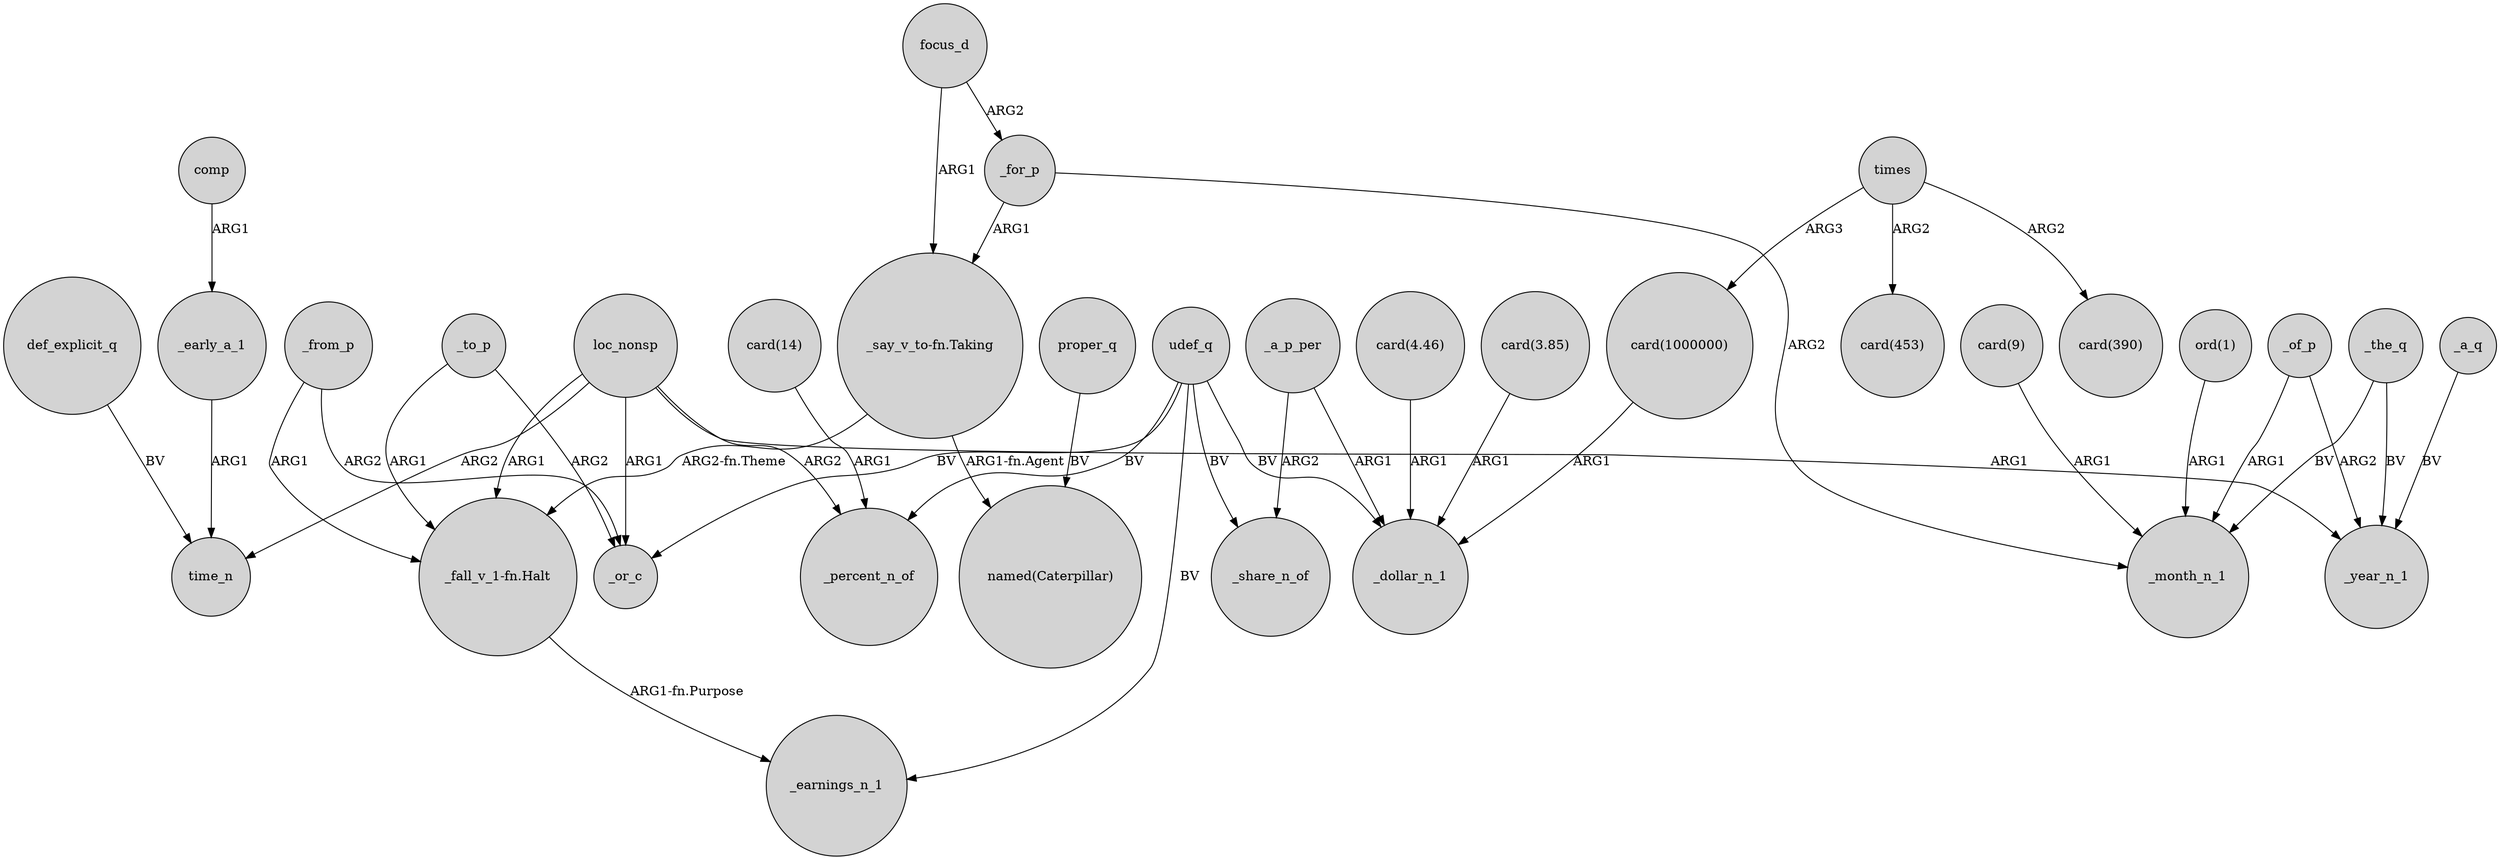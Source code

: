 digraph {
	node [shape=circle style=filled]
	_early_a_1 -> time_n [label=ARG1]
	_to_p -> _or_c [label=ARG2]
	"_fall_v_1-fn.Halt" -> _earnings_n_1 [label="ARG1-fn.Purpose"]
	"_say_v_to-fn.Taking" -> "_fall_v_1-fn.Halt" [label="ARG2-fn.Theme"]
	focus_d -> "_say_v_to-fn.Taking" [label=ARG1]
	"ord(1)" -> _month_n_1 [label=ARG1]
	_of_p -> _year_n_1 [label=ARG2]
	_the_q -> _month_n_1 [label=BV]
	loc_nonsp -> _year_n_1 [label=ARG1]
	times -> "card(453)" [label=ARG2]
	times -> "card(1000000)" [label=ARG3]
	"card(3.85)" -> _dollar_n_1 [label=ARG1]
	comp -> _early_a_1 [label=ARG1]
	"card(4.46)" -> _dollar_n_1 [label=ARG1]
	_a_q -> _year_n_1 [label=BV]
	udef_q -> _or_c [label=BV]
	_for_p -> "_say_v_to-fn.Taking" [label=ARG1]
	loc_nonsp -> "_fall_v_1-fn.Halt" [label=ARG1]
	_a_p_per -> _share_n_of [label=ARG2]
	udef_q -> _earnings_n_1 [label=BV]
	"card(14)" -> _percent_n_of [label=ARG1]
	_the_q -> _year_n_1 [label=BV]
	udef_q -> _percent_n_of [label=BV]
	times -> "card(390)" [label=ARG2]
	udef_q -> _share_n_of [label=BV]
	_of_p -> _month_n_1 [label=ARG1]
	udef_q -> _dollar_n_1 [label=BV]
	proper_q -> "named(Caterpillar)" [label=BV]
	_from_p -> "_fall_v_1-fn.Halt" [label=ARG1]
	"card(1000000)" -> _dollar_n_1 [label=ARG1]
	_from_p -> _or_c [label=ARG2]
	loc_nonsp -> _or_c [label=ARG1]
	_a_p_per -> _dollar_n_1 [label=ARG1]
	"_say_v_to-fn.Taking" -> "named(Caterpillar)" [label="ARG1-fn.Agent"]
	def_explicit_q -> time_n [label=BV]
	loc_nonsp -> time_n [label=ARG2]
	"card(9)" -> _month_n_1 [label=ARG1]
	focus_d -> _for_p [label=ARG2]
	_to_p -> "_fall_v_1-fn.Halt" [label=ARG1]
	_for_p -> _month_n_1 [label=ARG2]
	loc_nonsp -> _percent_n_of [label=ARG2]
}
